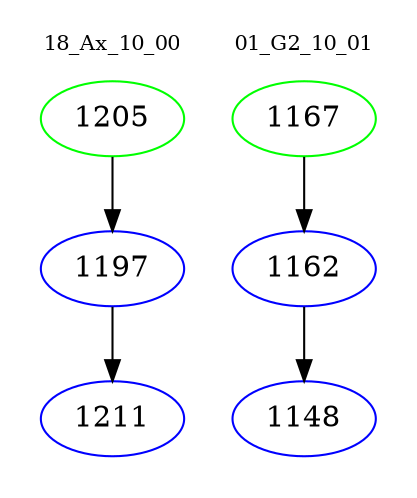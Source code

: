 digraph{
subgraph cluster_0 {
color = white
label = "18_Ax_10_00";
fontsize=10;
T0_1205 [label="1205", color="green"]
T0_1205 -> T0_1197 [color="black"]
T0_1197 [label="1197", color="blue"]
T0_1197 -> T0_1211 [color="black"]
T0_1211 [label="1211", color="blue"]
}
subgraph cluster_1 {
color = white
label = "01_G2_10_01";
fontsize=10;
T1_1167 [label="1167", color="green"]
T1_1167 -> T1_1162 [color="black"]
T1_1162 [label="1162", color="blue"]
T1_1162 -> T1_1148 [color="black"]
T1_1148 [label="1148", color="blue"]
}
}
